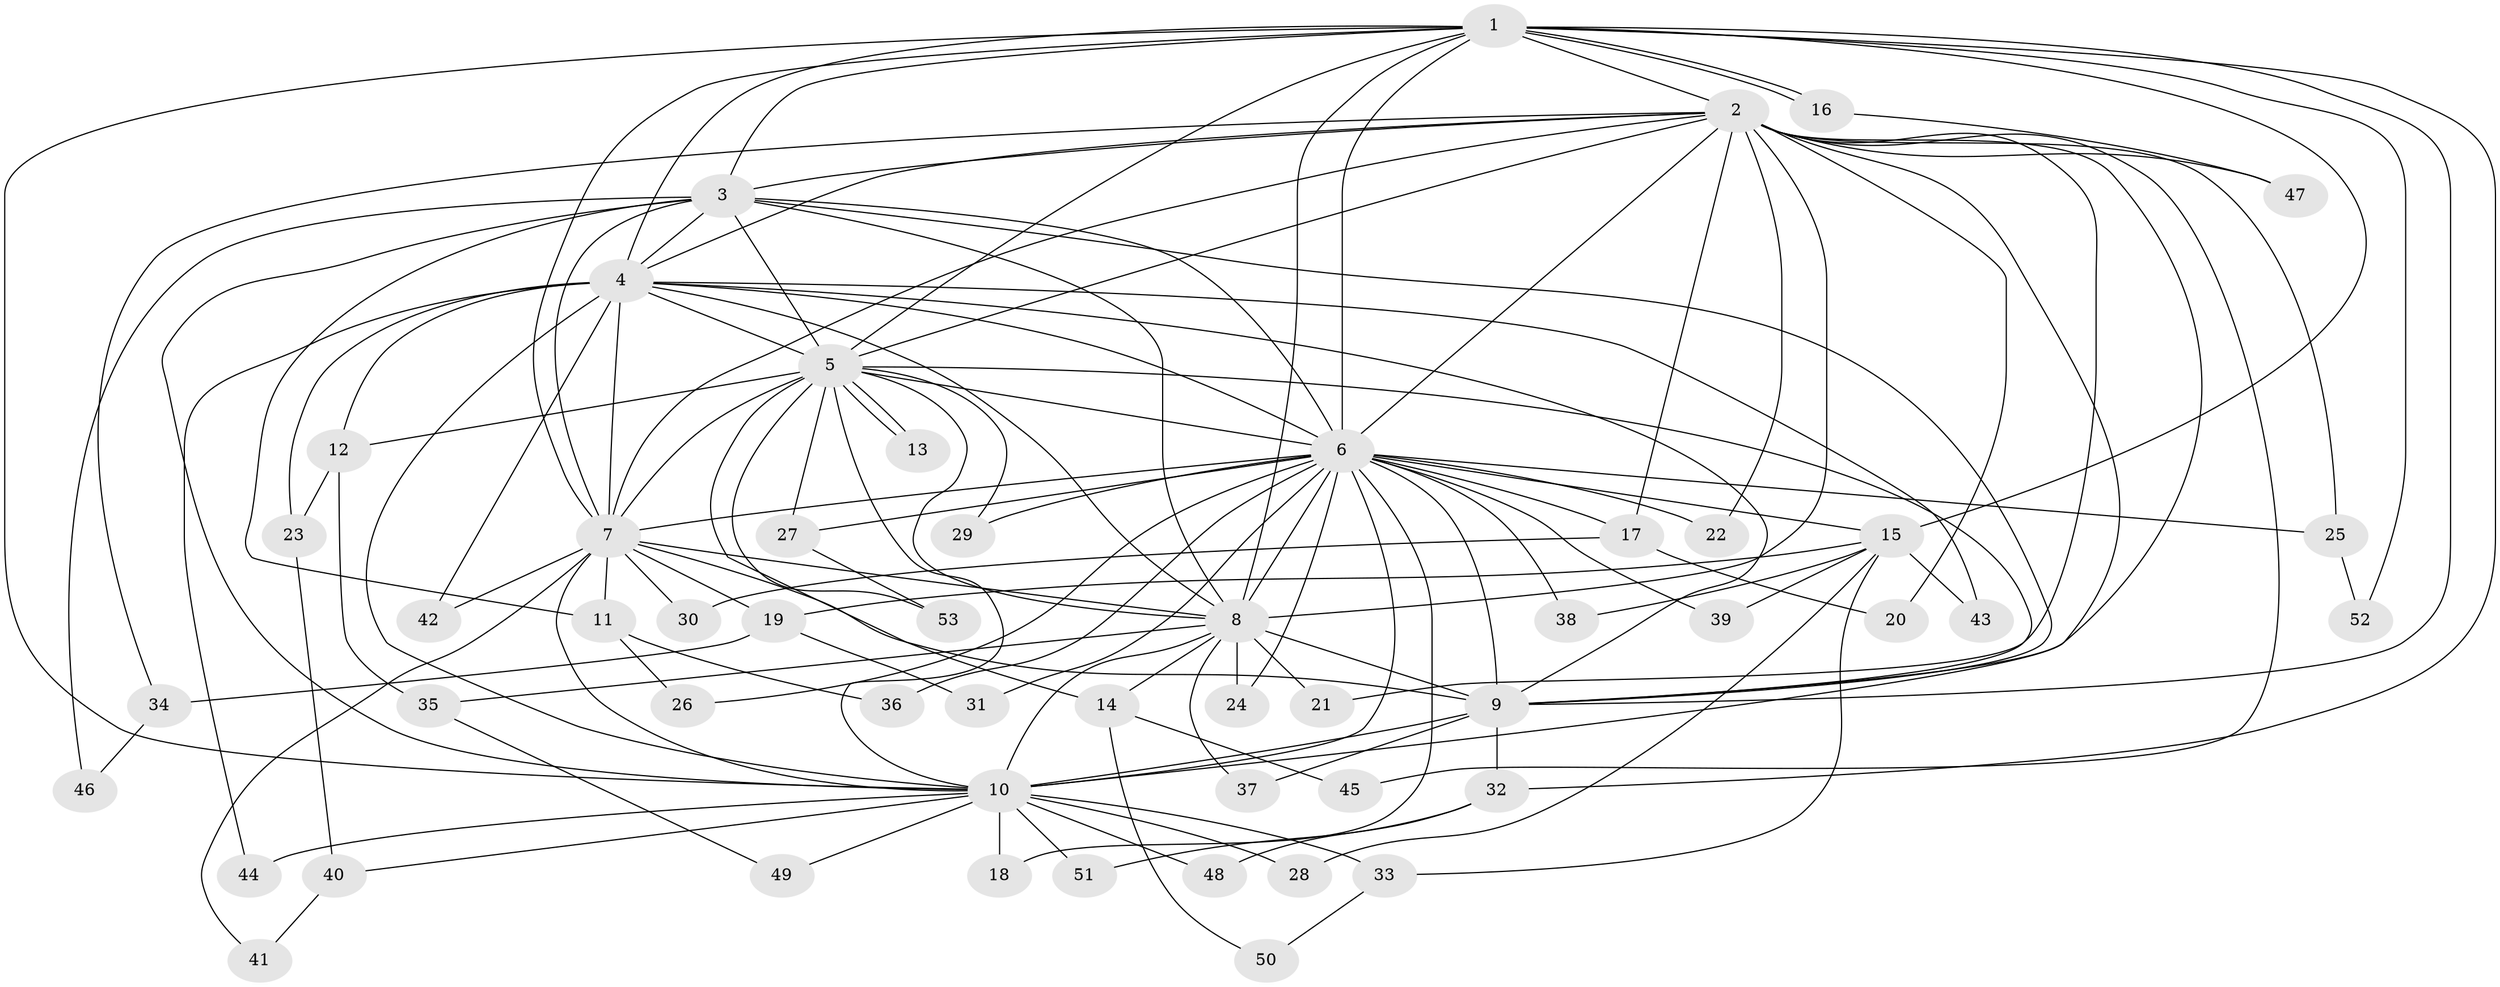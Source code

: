 // coarse degree distribution, {10: 0.05263157894736842, 13: 0.05263157894736842, 9: 0.02631578947368421, 12: 0.02631578947368421, 17: 0.02631578947368421, 14: 0.02631578947368421, 4: 0.10526315789473684, 5: 0.05263157894736842, 1: 0.02631578947368421, 8: 0.02631578947368421, 2: 0.5, 3: 0.07894736842105263}
// Generated by graph-tools (version 1.1) at 2025/49/03/04/25 22:49:59]
// undirected, 53 vertices, 131 edges
graph export_dot {
  node [color=gray90,style=filled];
  1;
  2;
  3;
  4;
  5;
  6;
  7;
  8;
  9;
  10;
  11;
  12;
  13;
  14;
  15;
  16;
  17;
  18;
  19;
  20;
  21;
  22;
  23;
  24;
  25;
  26;
  27;
  28;
  29;
  30;
  31;
  32;
  33;
  34;
  35;
  36;
  37;
  38;
  39;
  40;
  41;
  42;
  43;
  44;
  45;
  46;
  47;
  48;
  49;
  50;
  51;
  52;
  53;
  1 -- 2;
  1 -- 3;
  1 -- 4;
  1 -- 5;
  1 -- 6;
  1 -- 7;
  1 -- 8;
  1 -- 9;
  1 -- 10;
  1 -- 15;
  1 -- 16;
  1 -- 16;
  1 -- 32;
  1 -- 52;
  2 -- 3;
  2 -- 4;
  2 -- 5;
  2 -- 6;
  2 -- 7;
  2 -- 8;
  2 -- 9;
  2 -- 10;
  2 -- 17;
  2 -- 20;
  2 -- 21;
  2 -- 22;
  2 -- 25;
  2 -- 34;
  2 -- 45;
  2 -- 47;
  3 -- 4;
  3 -- 5;
  3 -- 6;
  3 -- 7;
  3 -- 8;
  3 -- 9;
  3 -- 10;
  3 -- 11;
  3 -- 46;
  4 -- 5;
  4 -- 6;
  4 -- 7;
  4 -- 8;
  4 -- 9;
  4 -- 10;
  4 -- 12;
  4 -- 23;
  4 -- 42;
  4 -- 43;
  4 -- 44;
  5 -- 6;
  5 -- 7;
  5 -- 8;
  5 -- 9;
  5 -- 10;
  5 -- 12;
  5 -- 13;
  5 -- 13;
  5 -- 14;
  5 -- 27;
  5 -- 29;
  5 -- 53;
  6 -- 7;
  6 -- 8;
  6 -- 9;
  6 -- 10;
  6 -- 15;
  6 -- 17;
  6 -- 18;
  6 -- 22;
  6 -- 24;
  6 -- 25;
  6 -- 26;
  6 -- 27;
  6 -- 29;
  6 -- 31;
  6 -- 36;
  6 -- 38;
  6 -- 39;
  7 -- 8;
  7 -- 9;
  7 -- 10;
  7 -- 11;
  7 -- 19;
  7 -- 30;
  7 -- 41;
  7 -- 42;
  8 -- 9;
  8 -- 10;
  8 -- 14;
  8 -- 21;
  8 -- 24;
  8 -- 35;
  8 -- 37;
  9 -- 10;
  9 -- 32;
  9 -- 37;
  10 -- 18;
  10 -- 28;
  10 -- 33;
  10 -- 40;
  10 -- 44;
  10 -- 48;
  10 -- 49;
  10 -- 51;
  11 -- 26;
  11 -- 36;
  12 -- 23;
  12 -- 35;
  14 -- 45;
  14 -- 50;
  15 -- 19;
  15 -- 28;
  15 -- 33;
  15 -- 38;
  15 -- 39;
  15 -- 43;
  16 -- 47;
  17 -- 20;
  17 -- 30;
  19 -- 31;
  19 -- 34;
  23 -- 40;
  25 -- 52;
  27 -- 53;
  32 -- 48;
  32 -- 51;
  33 -- 50;
  34 -- 46;
  35 -- 49;
  40 -- 41;
}
